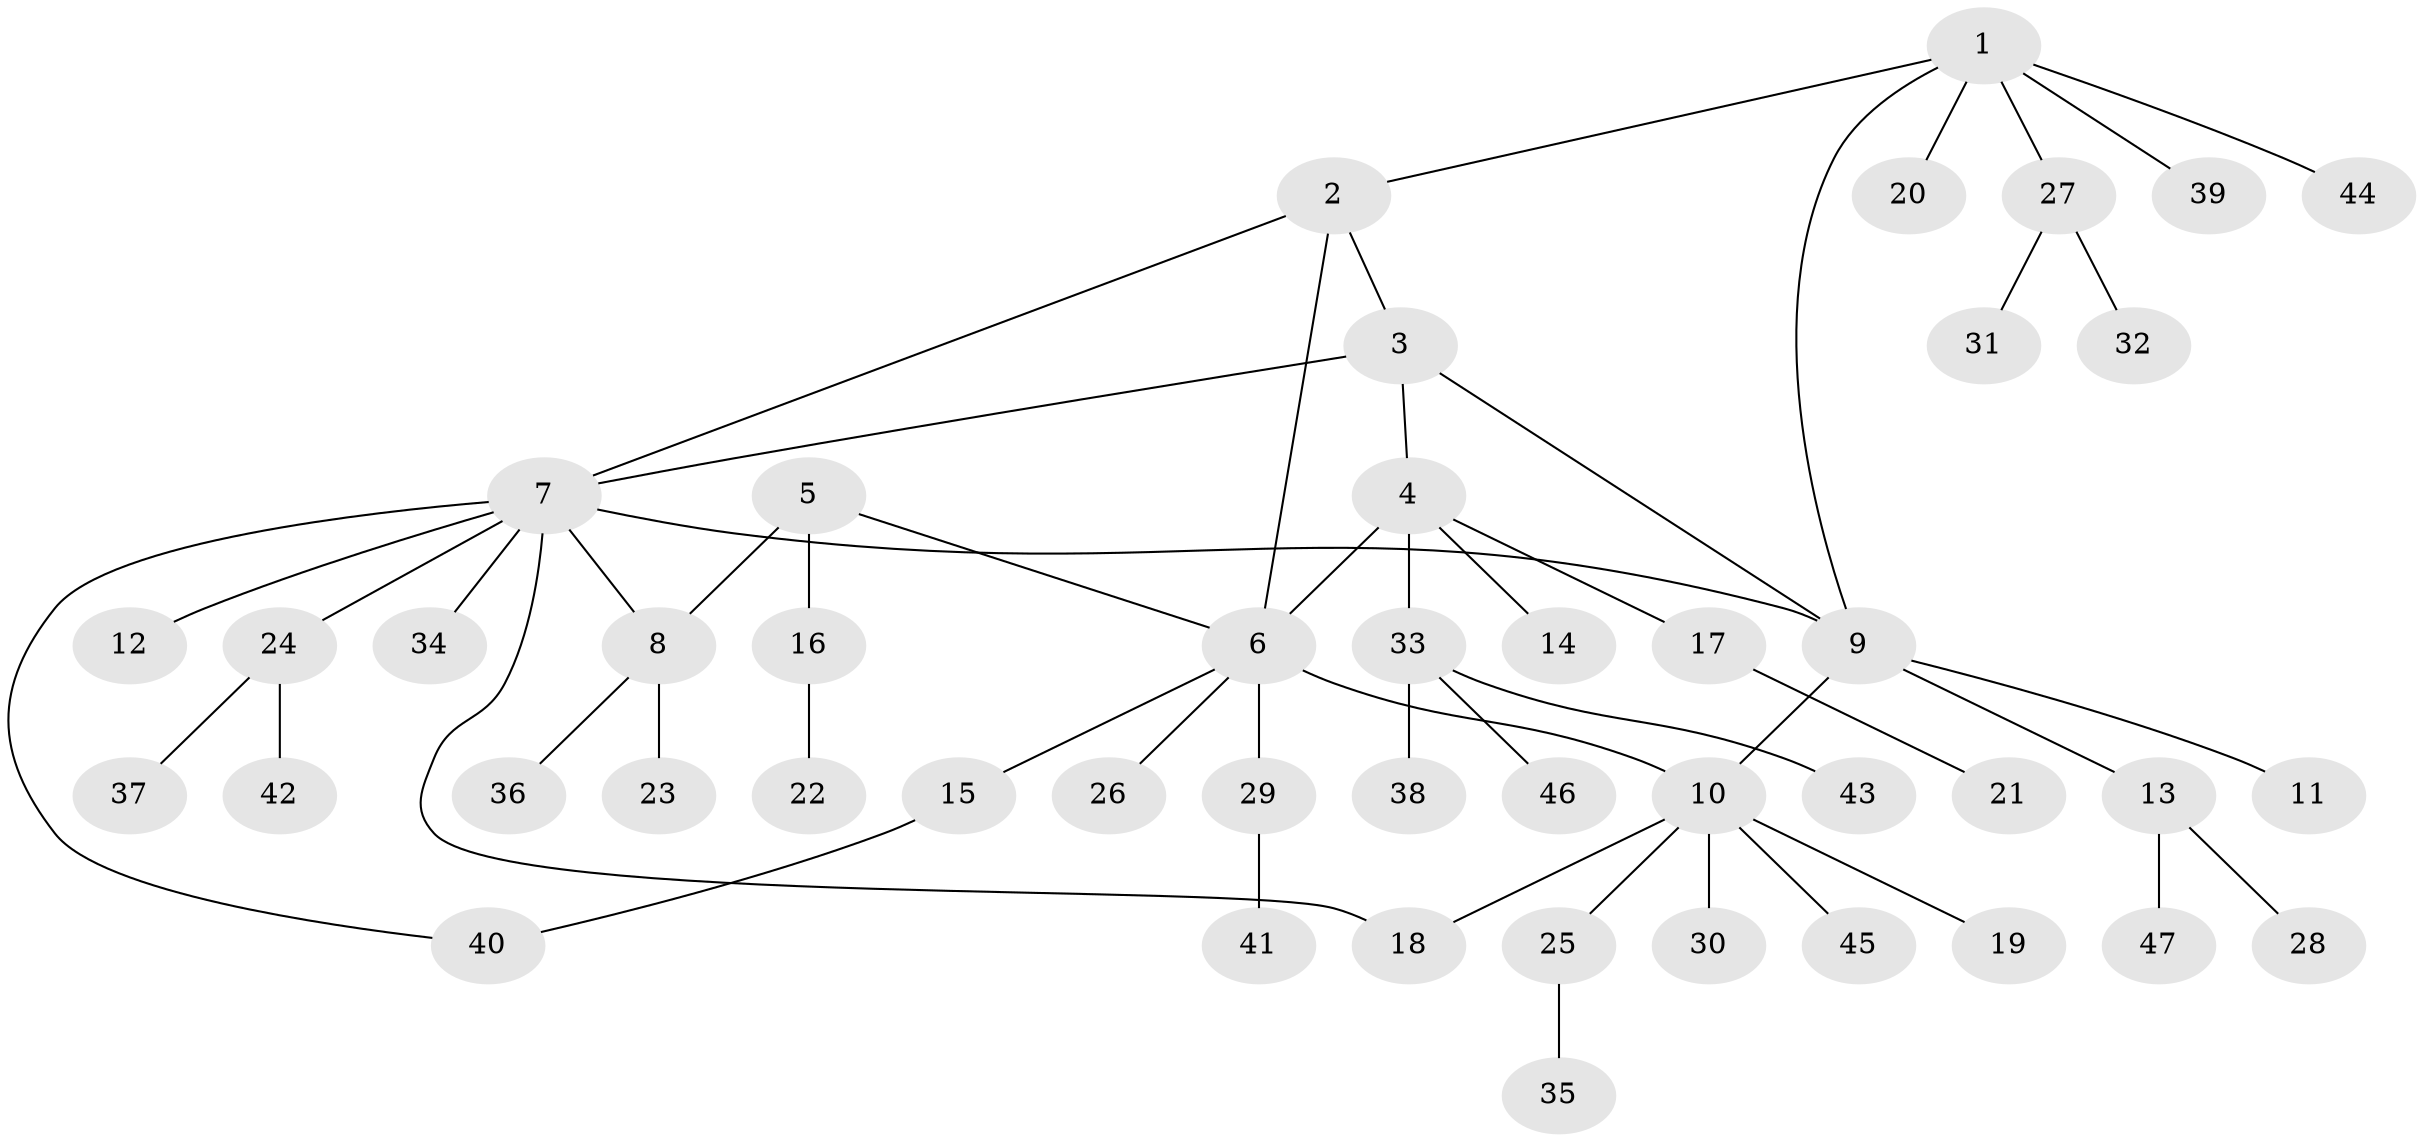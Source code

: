 // Generated by graph-tools (version 1.1) at 2025/15/03/09/25 04:15:44]
// undirected, 47 vertices, 54 edges
graph export_dot {
graph [start="1"]
  node [color=gray90,style=filled];
  1;
  2;
  3;
  4;
  5;
  6;
  7;
  8;
  9;
  10;
  11;
  12;
  13;
  14;
  15;
  16;
  17;
  18;
  19;
  20;
  21;
  22;
  23;
  24;
  25;
  26;
  27;
  28;
  29;
  30;
  31;
  32;
  33;
  34;
  35;
  36;
  37;
  38;
  39;
  40;
  41;
  42;
  43;
  44;
  45;
  46;
  47;
  1 -- 2;
  1 -- 9;
  1 -- 20;
  1 -- 27;
  1 -- 39;
  1 -- 44;
  2 -- 3;
  2 -- 6;
  2 -- 7;
  3 -- 4;
  3 -- 7;
  3 -- 9;
  4 -- 6;
  4 -- 14;
  4 -- 17;
  4 -- 33;
  5 -- 6;
  5 -- 8;
  5 -- 16;
  6 -- 10;
  6 -- 15;
  6 -- 26;
  6 -- 29;
  7 -- 8;
  7 -- 9;
  7 -- 12;
  7 -- 18;
  7 -- 24;
  7 -- 34;
  7 -- 40;
  8 -- 23;
  8 -- 36;
  9 -- 10;
  9 -- 11;
  9 -- 13;
  10 -- 18;
  10 -- 19;
  10 -- 25;
  10 -- 30;
  10 -- 45;
  13 -- 28;
  13 -- 47;
  15 -- 40;
  16 -- 22;
  17 -- 21;
  24 -- 37;
  24 -- 42;
  25 -- 35;
  27 -- 31;
  27 -- 32;
  29 -- 41;
  33 -- 38;
  33 -- 43;
  33 -- 46;
}
